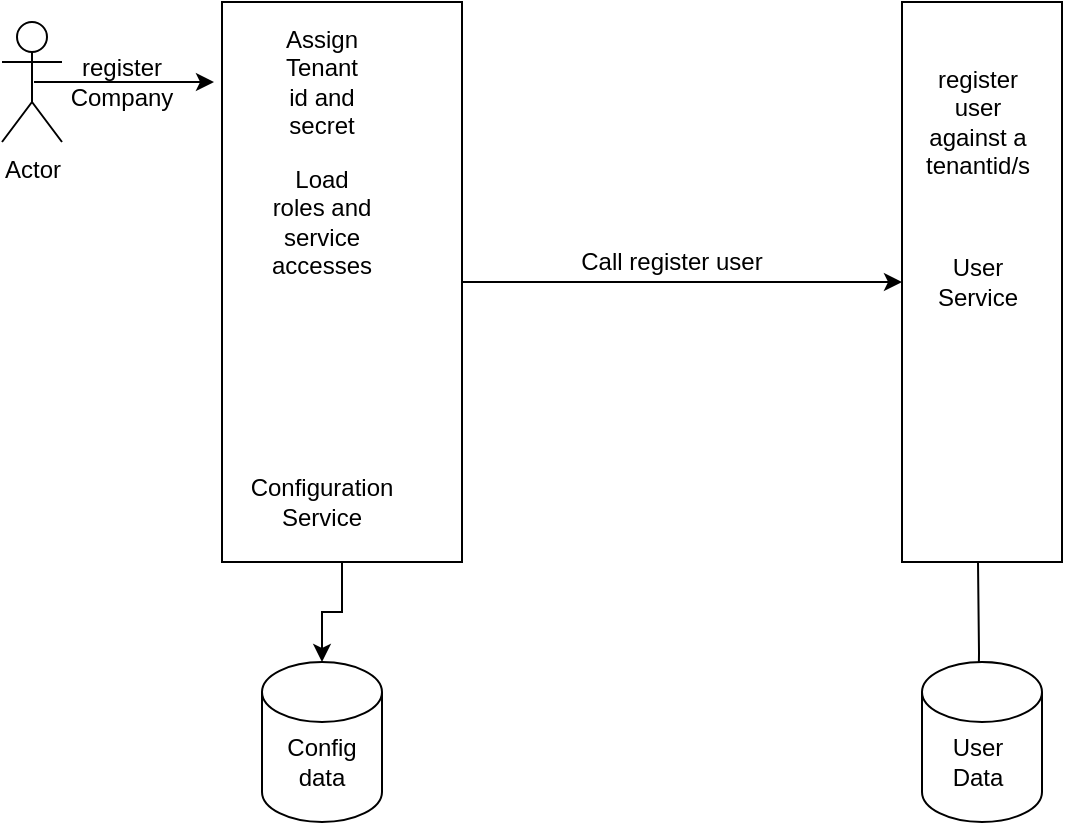 <mxfile version="14.6.10" type="github" pages="2">
  <diagram id="WGbYtp2I7hQmN5VS0vPb" name="Register a user">
    <mxGraphModel dx="1422" dy="772" grid="1" gridSize="10" guides="1" tooltips="1" connect="1" arrows="1" fold="1" page="1" pageScale="1" pageWidth="850" pageHeight="1100" math="0" shadow="0">
      <root>
        <mxCell id="k-vgpQ2rgIqrTTHoVK5a-0" />
        <mxCell id="k-vgpQ2rgIqrTTHoVK5a-1" parent="k-vgpQ2rgIqrTTHoVK5a-0" />
        <mxCell id="k-vgpQ2rgIqrTTHoVK5a-5" value="" style="edgeStyle=orthogonalEdgeStyle;rounded=0;orthogonalLoop=1;jettySize=auto;html=1;" parent="k-vgpQ2rgIqrTTHoVK5a-1" edge="1">
          <mxGeometry relative="1" as="geometry">
            <mxPoint x="66" y="80" as="sourcePoint" />
            <mxPoint x="156" y="80" as="targetPoint" />
          </mxGeometry>
        </mxCell>
        <mxCell id="k-vgpQ2rgIqrTTHoVK5a-4" value="Actor" style="shape=umlActor;verticalLabelPosition=bottom;verticalAlign=top;html=1;outlineConnect=0;" parent="k-vgpQ2rgIqrTTHoVK5a-1" vertex="1">
          <mxGeometry x="50" y="50" width="30" height="60" as="geometry" />
        </mxCell>
        <mxCell id="i4KV9_NKAtFvnbF7cidu-4" value="" style="edgeStyle=orthogonalEdgeStyle;rounded=0;orthogonalLoop=1;jettySize=auto;html=1;" parent="k-vgpQ2rgIqrTTHoVK5a-1" target="i4KV9_NKAtFvnbF7cidu-3" edge="1">
          <mxGeometry relative="1" as="geometry">
            <mxPoint x="538" y="320" as="sourcePoint" />
          </mxGeometry>
        </mxCell>
        <mxCell id="i4KV9_NKAtFvnbF7cidu-0" value="" style="rounded=0;whiteSpace=wrap;html=1;direction=south;" parent="k-vgpQ2rgIqrTTHoVK5a-1" vertex="1">
          <mxGeometry x="500" y="40" width="80" height="280" as="geometry" />
        </mxCell>
        <mxCell id="i4KV9_NKAtFvnbF7cidu-1" value="User Service" style="text;html=1;strokeColor=none;fillColor=none;align=center;verticalAlign=middle;whiteSpace=wrap;rounded=0;" parent="k-vgpQ2rgIqrTTHoVK5a-1" vertex="1">
          <mxGeometry x="518" y="170" width="40" height="20" as="geometry" />
        </mxCell>
        <mxCell id="i4KV9_NKAtFvnbF7cidu-2" value="" style="shape=cylinder3;whiteSpace=wrap;html=1;boundedLbl=1;backgroundOutline=1;size=15;" parent="k-vgpQ2rgIqrTTHoVK5a-1" vertex="1">
          <mxGeometry x="510" y="370" width="60" height="80" as="geometry" />
        </mxCell>
        <mxCell id="i4KV9_NKAtFvnbF7cidu-3" value="User Data" style="text;html=1;strokeColor=none;fillColor=none;align=center;verticalAlign=middle;whiteSpace=wrap;rounded=0;" parent="k-vgpQ2rgIqrTTHoVK5a-1" vertex="1">
          <mxGeometry x="518" y="410" width="40" height="20" as="geometry" />
        </mxCell>
        <mxCell id="i4KV9_NKAtFvnbF7cidu-5" value="register user against a tenantid/s" style="text;html=1;strokeColor=none;fillColor=none;align=center;verticalAlign=middle;whiteSpace=wrap;rounded=0;" parent="k-vgpQ2rgIqrTTHoVK5a-1" vertex="1">
          <mxGeometry x="518" y="90" width="40" height="20" as="geometry" />
        </mxCell>
        <mxCell id="i4KV9_NKAtFvnbF7cidu-13" value="register&lt;br&gt;Company" style="text;html=1;strokeColor=none;fillColor=none;align=center;verticalAlign=middle;whiteSpace=wrap;rounded=0;" parent="k-vgpQ2rgIqrTTHoVK5a-1" vertex="1">
          <mxGeometry x="90" y="70" width="40" height="20" as="geometry" />
        </mxCell>
        <mxCell id="i4KV9_NKAtFvnbF7cidu-16" value="" style="edgeStyle=orthogonalEdgeStyle;rounded=0;orthogonalLoop=1;jettySize=auto;html=1;" parent="k-vgpQ2rgIqrTTHoVK5a-1" source="i4KV9_NKAtFvnbF7cidu-14" target="i4KV9_NKAtFvnbF7cidu-15" edge="1">
          <mxGeometry relative="1" as="geometry" />
        </mxCell>
        <mxCell id="i4KV9_NKAtFvnbF7cidu-20" style="edgeStyle=orthogonalEdgeStyle;rounded=0;orthogonalLoop=1;jettySize=auto;html=1;entryX=0.5;entryY=1;entryDx=0;entryDy=0;" parent="k-vgpQ2rgIqrTTHoVK5a-1" source="i4KV9_NKAtFvnbF7cidu-14" target="i4KV9_NKAtFvnbF7cidu-0" edge="1">
          <mxGeometry relative="1" as="geometry" />
        </mxCell>
        <mxCell id="i4KV9_NKAtFvnbF7cidu-14" value="" style="rounded=0;whiteSpace=wrap;html=1;direction=south;" parent="k-vgpQ2rgIqrTTHoVK5a-1" vertex="1">
          <mxGeometry x="160" y="40" width="120" height="280" as="geometry" />
        </mxCell>
        <mxCell id="i4KV9_NKAtFvnbF7cidu-15" value="" style="shape=cylinder3;whiteSpace=wrap;html=1;boundedLbl=1;backgroundOutline=1;size=15;" parent="k-vgpQ2rgIqrTTHoVK5a-1" vertex="1">
          <mxGeometry x="180" y="370" width="60" height="80" as="geometry" />
        </mxCell>
        <mxCell id="i4KV9_NKAtFvnbF7cidu-17" value="Config data" style="text;html=1;strokeColor=none;fillColor=none;align=center;verticalAlign=middle;whiteSpace=wrap;rounded=0;" parent="k-vgpQ2rgIqrTTHoVK5a-1" vertex="1">
          <mxGeometry x="190" y="410" width="40" height="20" as="geometry" />
        </mxCell>
        <mxCell id="i4KV9_NKAtFvnbF7cidu-18" value="Configuration&lt;br&gt;Service" style="text;html=1;strokeColor=none;fillColor=none;align=center;verticalAlign=middle;whiteSpace=wrap;rounded=0;" parent="k-vgpQ2rgIqrTTHoVK5a-1" vertex="1">
          <mxGeometry x="190" y="280" width="40" height="20" as="geometry" />
        </mxCell>
        <mxCell id="i4KV9_NKAtFvnbF7cidu-19" value="Assign Tenant id and secret" style="text;html=1;strokeColor=none;fillColor=none;align=center;verticalAlign=middle;whiteSpace=wrap;rounded=0;" parent="k-vgpQ2rgIqrTTHoVK5a-1" vertex="1">
          <mxGeometry x="190" y="70" width="40" height="20" as="geometry" />
        </mxCell>
        <mxCell id="i4KV9_NKAtFvnbF7cidu-21" value="Load roles and service accesses" style="text;html=1;strokeColor=none;fillColor=none;align=center;verticalAlign=middle;whiteSpace=wrap;rounded=0;" parent="k-vgpQ2rgIqrTTHoVK5a-1" vertex="1">
          <mxGeometry x="190" y="140" width="40" height="20" as="geometry" />
        </mxCell>
        <mxCell id="i4KV9_NKAtFvnbF7cidu-22" value="Call register user" style="text;html=1;strokeColor=none;fillColor=none;align=center;verticalAlign=middle;whiteSpace=wrap;rounded=0;" parent="k-vgpQ2rgIqrTTHoVK5a-1" vertex="1">
          <mxGeometry x="330" y="160" width="110" height="20" as="geometry" />
        </mxCell>
      </root>
    </mxGraphModel>
  </diagram>
  <diagram id="f8_L_EfyixUUC7JVE0zl" name="Auth a user">
    <mxGraphModel dx="1422" dy="772" grid="1" gridSize="10" guides="1" tooltips="1" connect="1" arrows="1" fold="1" page="1" pageScale="1" pageWidth="850" pageHeight="1100" math="0" shadow="0">
      <root>
        <mxCell id="0" />
        <mxCell id="1" parent="0" />
        <mxCell id="upAZHQhvYbK1pT-DLLbZ-2" value="" style="endArrow=classic;html=1;rounded=0;edgeStyle=orthogonalEdgeStyle;" parent="1" edge="1">
          <mxGeometry relative="1" as="geometry">
            <mxPoint x="80" y="149.5" as="sourcePoint" />
            <mxPoint x="180" y="149.5" as="targetPoint" />
          </mxGeometry>
        </mxCell>
        <mxCell id="upAZHQhvYbK1pT-DLLbZ-3" value="TenantId&lt;br&gt;secrete" style="edgeLabel;resizable=0;html=1;align=center;verticalAlign=middle;" parent="upAZHQhvYbK1pT-DLLbZ-2" connectable="0" vertex="1">
          <mxGeometry relative="1" as="geometry" />
        </mxCell>
        <mxCell id="qTd9H3Z8LBFXoMIJJ0yk-1" value="" style="endArrow=classic;html=1;rounded=0;edgeStyle=orthogonalEdgeStyle;entryX=0.144;entryY=1;entryDx=0;entryDy=0;entryPerimeter=0;" parent="1" target="qTd9H3Z8LBFXoMIJJ0yk-8" edge="1">
          <mxGeometry relative="1" as="geometry">
            <mxPoint x="260" y="180" as="sourcePoint" />
            <mxPoint x="360" y="180" as="targetPoint" />
          </mxGeometry>
        </mxCell>
        <mxCell id="-O_zGx2HVEAGHIHj_3bS-3" style="edgeStyle=orthogonalEdgeStyle;rounded=0;orthogonalLoop=1;jettySize=auto;html=1;entryX=0.64;entryY=0.013;entryDx=0;entryDy=0;entryPerimeter=0;" parent="1" source="qTd9H3Z8LBFXoMIJJ0yk-5" target="qTd9H3Z8LBFXoMIJJ0yk-8" edge="1">
          <mxGeometry relative="1" as="geometry">
            <mxPoint x="510" y="270" as="targetPoint" />
            <Array as="points">
              <mxPoint x="570" y="210" />
              <mxPoint x="490" y="210" />
              <mxPoint x="490" y="270" />
            </Array>
          </mxGeometry>
        </mxCell>
        <mxCell id="qTd9H3Z8LBFXoMIJJ0yk-5" value="" style="shape=cylinder3;whiteSpace=wrap;html=1;boundedLbl=1;backgroundOutline=1;size=15;" parent="1" vertex="1">
          <mxGeometry x="540" y="110" width="60" height="80" as="geometry" />
        </mxCell>
        <mxCell id="qTd9H3Z8LBFXoMIJJ0yk-6" value="" style="endArrow=classic;html=1;rounded=0;edgeStyle=orthogonalEdgeStyle;" parent="1" edge="1">
          <mxGeometry relative="1" as="geometry">
            <mxPoint x="440" y="149.5" as="sourcePoint" />
            <mxPoint x="540" y="149.5" as="targetPoint" />
          </mxGeometry>
        </mxCell>
        <mxCell id="qTd9H3Z8LBFXoMIJJ0yk-7" value="Get config" style="edgeLabel;resizable=0;html=1;align=center;verticalAlign=middle;" parent="qTd9H3Z8LBFXoMIJJ0yk-6" connectable="0" vertex="1">
          <mxGeometry relative="1" as="geometry" />
        </mxCell>
        <mxCell id="qTd9H3Z8LBFXoMIJJ0yk-19" value="" style="edgeStyle=orthogonalEdgeStyle;rounded=0;orthogonalLoop=1;jettySize=auto;html=1;entryX=0.75;entryY=0;entryDx=0;entryDy=0;" parent="1" source="qTd9H3Z8LBFXoMIJJ0yk-8" target="qTd9H3Z8LBFXoMIJJ0yk-10" edge="1">
          <mxGeometry relative="1" as="geometry">
            <Array as="points">
              <mxPoint x="290" y="320" />
              <mxPoint x="290" y="290" />
              <mxPoint x="260" y="290" />
            </Array>
          </mxGeometry>
        </mxCell>
        <mxCell id="qTd9H3Z8LBFXoMIJJ0yk-8" value="" style="rounded=0;whiteSpace=wrap;html=1;direction=south;" parent="1" vertex="1">
          <mxGeometry x="360" y="110" width="80" height="250" as="geometry" />
        </mxCell>
        <mxCell id="qTd9H3Z8LBFXoMIJJ0yk-9" value="Configuration&lt;br&gt;service" style="text;html=1;strokeColor=none;fillColor=none;align=center;verticalAlign=middle;whiteSpace=wrap;rounded=0;fontStyle=1" parent="1" vertex="1">
          <mxGeometry x="380" y="210" width="40" height="20" as="geometry" />
        </mxCell>
        <mxCell id="qTd9H3Z8LBFXoMIJJ0yk-21" style="edgeStyle=orthogonalEdgeStyle;rounded=0;orthogonalLoop=1;jettySize=auto;html=1;startArrow=none;" parent="1" source="qTd9H3Z8LBFXoMIJJ0yk-22" edge="1">
          <mxGeometry relative="1" as="geometry">
            <mxPoint x="70" y="150" as="targetPoint" />
            <Array as="points" />
          </mxGeometry>
        </mxCell>
        <mxCell id="qTd9H3Z8LBFXoMIJJ0yk-10" value="" style="rounded=0;whiteSpace=wrap;html=1;direction=south;" parent="1" vertex="1">
          <mxGeometry x="180" y="110" width="80" height="250" as="geometry" />
        </mxCell>
        <mxCell id="qTd9H3Z8LBFXoMIJJ0yk-11" value="User service" style="text;html=1;strokeColor=none;fillColor=none;align=center;verticalAlign=middle;whiteSpace=wrap;rounded=0;fontStyle=1" parent="1" vertex="1">
          <mxGeometry x="200" y="240" width="40" height="20" as="geometry" />
        </mxCell>
        <mxCell id="qTd9H3Z8LBFXoMIJJ0yk-13" value="Call&lt;br&gt;GetConfig by&lt;br&gt;Tenant" style="edgeLabel;resizable=0;html=1;align=center;verticalAlign=middle;" parent="1" connectable="0" vertex="1">
          <mxGeometry x="220" y="190" as="geometry" />
        </mxCell>
        <mxCell id="qTd9H3Z8LBFXoMIJJ0yk-18" value="Return data" style="text;html=1;strokeColor=none;fillColor=none;align=center;verticalAlign=middle;whiteSpace=wrap;rounded=0;" parent="1" vertex="1">
          <mxGeometry x="380" y="310" width="40" height="20" as="geometry" />
        </mxCell>
        <mxCell id="qTd9H3Z8LBFXoMIJJ0yk-20" value="load claims" style="text;html=1;strokeColor=none;fillColor=none;align=center;verticalAlign=middle;whiteSpace=wrap;rounded=0;" parent="1" vertex="1">
          <mxGeometry x="195" y="310" width="50" height="50" as="geometry" />
        </mxCell>
        <mxCell id="qTd9H3Z8LBFXoMIJJ0yk-22" value="Jwt returned&lt;br&gt;" style="text;html=1;strokeColor=none;fillColor=none;align=center;verticalAlign=middle;whiteSpace=wrap;rounded=0;" parent="1" vertex="1">
          <mxGeometry x="100" y="290" width="40" height="20" as="geometry" />
        </mxCell>
        <mxCell id="qTd9H3Z8LBFXoMIJJ0yk-23" value="" style="edgeStyle=orthogonalEdgeStyle;rounded=0;orthogonalLoop=1;jettySize=auto;html=1;endArrow=none;" parent="1" source="qTd9H3Z8LBFXoMIJJ0yk-10" target="qTd9H3Z8LBFXoMIJJ0yk-22" edge="1">
          <mxGeometry relative="1" as="geometry">
            <mxPoint x="70" y="150" as="targetPoint" />
            <mxPoint x="180" y="300" as="sourcePoint" />
            <Array as="points">
              <mxPoint x="120" y="320" />
            </Array>
          </mxGeometry>
        </mxCell>
        <mxCell id="-O_zGx2HVEAGHIHj_3bS-1" value="Authenticate secretes&lt;br&gt;" style="text;html=1;strokeColor=none;fillColor=none;align=center;verticalAlign=middle;whiteSpace=wrap;rounded=0;" parent="1" vertex="1">
          <mxGeometry x="200" y="290" width="40" height="20" as="geometry" />
        </mxCell>
        <mxCell id="-O_zGx2HVEAGHIHj_3bS-2" value="Get config by tenant id" style="text;html=1;strokeColor=none;fillColor=none;align=center;verticalAlign=middle;whiteSpace=wrap;rounded=0;" parent="1" vertex="1">
          <mxGeometry x="380" y="140" width="40" height="20" as="geometry" />
        </mxCell>
        <mxCell id="-O_zGx2HVEAGHIHj_3bS-4" value="Return data" style="text;html=1;strokeColor=none;fillColor=none;align=center;verticalAlign=middle;whiteSpace=wrap;rounded=0;" parent="1" vertex="1">
          <mxGeometry x="500" y="210" width="70" height="20" as="geometry" />
        </mxCell>
        <mxCell id="-O_zGx2HVEAGHIHj_3bS-5" value="Check tenant&lt;br&gt;exists" style="text;html=1;strokeColor=none;fillColor=none;align=center;verticalAlign=middle;whiteSpace=wrap;rounded=0;" parent="1" vertex="1">
          <mxGeometry x="200" y="130" width="40" height="20" as="geometry" />
        </mxCell>
        <mxCell id="-O_zGx2HVEAGHIHj_3bS-7" value="" style="edgeStyle=orthogonalEdgeStyle;rounded=0;orthogonalLoop=1;jettySize=auto;html=1;" parent="1" source="-O_zGx2HVEAGHIHj_3bS-6" edge="1">
          <mxGeometry relative="1" as="geometry">
            <mxPoint x="220" y="110" as="targetPoint" />
          </mxGeometry>
        </mxCell>
        <mxCell id="-O_zGx2HVEAGHIHj_3bS-6" value="" style="shape=cylinder3;whiteSpace=wrap;html=1;boundedLbl=1;backgroundOutline=1;size=15;" parent="1" vertex="1">
          <mxGeometry x="190" y="10" width="60" height="80" as="geometry" />
        </mxCell>
        <mxCell id="-O_zGx2HVEAGHIHj_3bS-8" value="User Data" style="text;html=1;strokeColor=none;fillColor=none;align=center;verticalAlign=middle;whiteSpace=wrap;rounded=0;" parent="1" vertex="1">
          <mxGeometry x="200" y="50" width="40" height="20" as="geometry" />
        </mxCell>
        <mxCell id="-O_zGx2HVEAGHIHj_3bS-9" value="Config Data" style="text;html=1;strokeColor=none;fillColor=none;align=center;verticalAlign=middle;whiteSpace=wrap;rounded=0;" parent="1" vertex="1">
          <mxGeometry x="550" y="150" width="40" height="20" as="geometry" />
        </mxCell>
        <mxCell id="87csL7NPoF4NQvMgEirR-1" value="Compare secrets" style="text;html=1;strokeColor=none;fillColor=none;align=center;verticalAlign=middle;whiteSpace=wrap;rounded=0;" vertex="1" parent="1">
          <mxGeometry x="380" y="260" width="40" height="20" as="geometry" />
        </mxCell>
      </root>
    </mxGraphModel>
  </diagram>
</mxfile>
